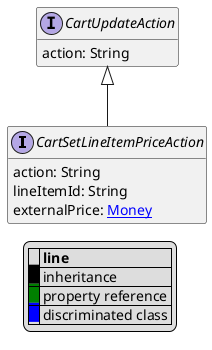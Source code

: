 @startuml

hide empty fields
hide empty methods
legend
|= |= line |
|<back:black>   </back>| inheritance |
|<back:green>   </back>| property reference |
|<back:blue>   </back>| discriminated class |
endlegend
interface CartSetLineItemPriceAction [[CartSetLineItemPriceAction.svg]] extends CartUpdateAction {
    action: String
    lineItemId: String
    externalPrice: [[Money.svg Money]]
}
interface CartUpdateAction [[CartUpdateAction.svg]]  {
    action: String
}





@enduml
